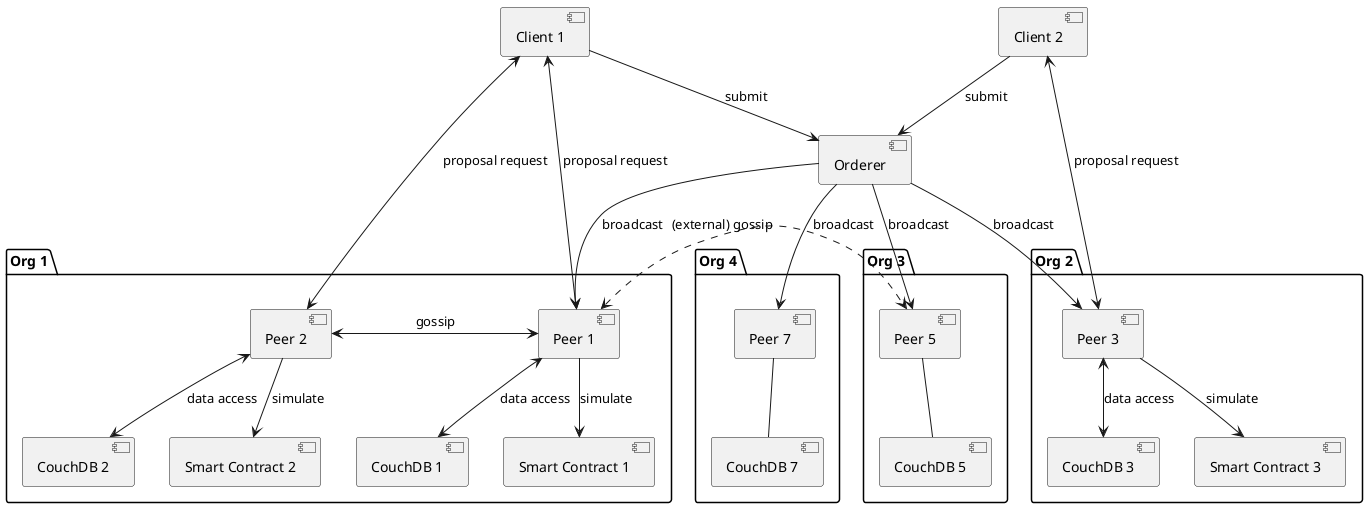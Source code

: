 @startuml

[Client 1]
[Client 2]

package "Org 1" {
    [Peer 1]
    [Peer 2]
    [CouchDB 1]
    [Smart Contract 1]
    [CouchDB 2]
    [Smart Contract 2]
}

package "Org 2" {
    [Peer 3] <--> [CouchDB 3]: data access
    [Peer 3] --> [Smart Contract 3]: simulate
}

[Peer 1] <-r-> [Peer 2]: gossip
[Peer 1] <-d-> [CouchDB 1]: data access
[Peer 1] -d-> [Smart Contract 1]: simulate
[Peer 2] <-d-> [CouchDB 2]: data access
[Peer 2] -d-> [Smart Contract 2]: simulate

[Client 1] <--> [Peer 1]: proposal request
[Client 1] <--> [Peer 2]: proposal request
[Client 2] <--> [Peer 3]: proposal request

package "Org 3" {
    [Peer 5] -- [CouchDB 5]
}

package "Org 4" {
    [Peer 7] -- [CouchDB 7]
}

[Client 1] -d-> [Orderer]: submit
[Client 2] -d-> [Orderer]: submit

[Peer 1] <.> [Peer 5]: (external) gossip

[Orderer] --> [Peer 1]: broadcast
[Orderer] --> [Peer 3]: broadcast
[Orderer] --> [Peer 5]: broadcast
[Orderer] --> [Peer 7]: broadcast


@enduml